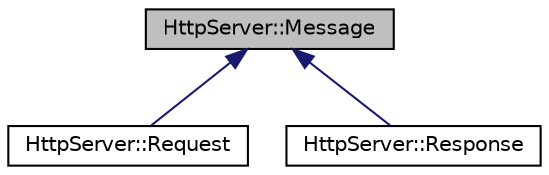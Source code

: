 digraph "HttpServer::Message"
{
  edge [fontname="Helvetica",fontsize="10",labelfontname="Helvetica",labelfontsize="10"];
  node [fontname="Helvetica",fontsize="10",shape=record];
  Node0 [label="HttpServer::Message",height=0.2,width=0.4,color="black", fillcolor="grey75", style="filled", fontcolor="black"];
  Node0 -> Node1 [dir="back",color="midnightblue",fontsize="10",style="solid",fontname="Helvetica"];
  Node1 [label="HttpServer::Request",height=0.2,width=0.4,color="black", fillcolor="white", style="filled",URL="$classHttpServer_1_1Request.html",tooltip="Http request representation. "];
  Node0 -> Node2 [dir="back",color="midnightblue",fontsize="10",style="solid",fontname="Helvetica"];
  Node2 [label="HttpServer::Response",height=0.2,width=0.4,color="black", fillcolor="white", style="filled",URL="$classHttpServer_1_1Response.html"];
}
